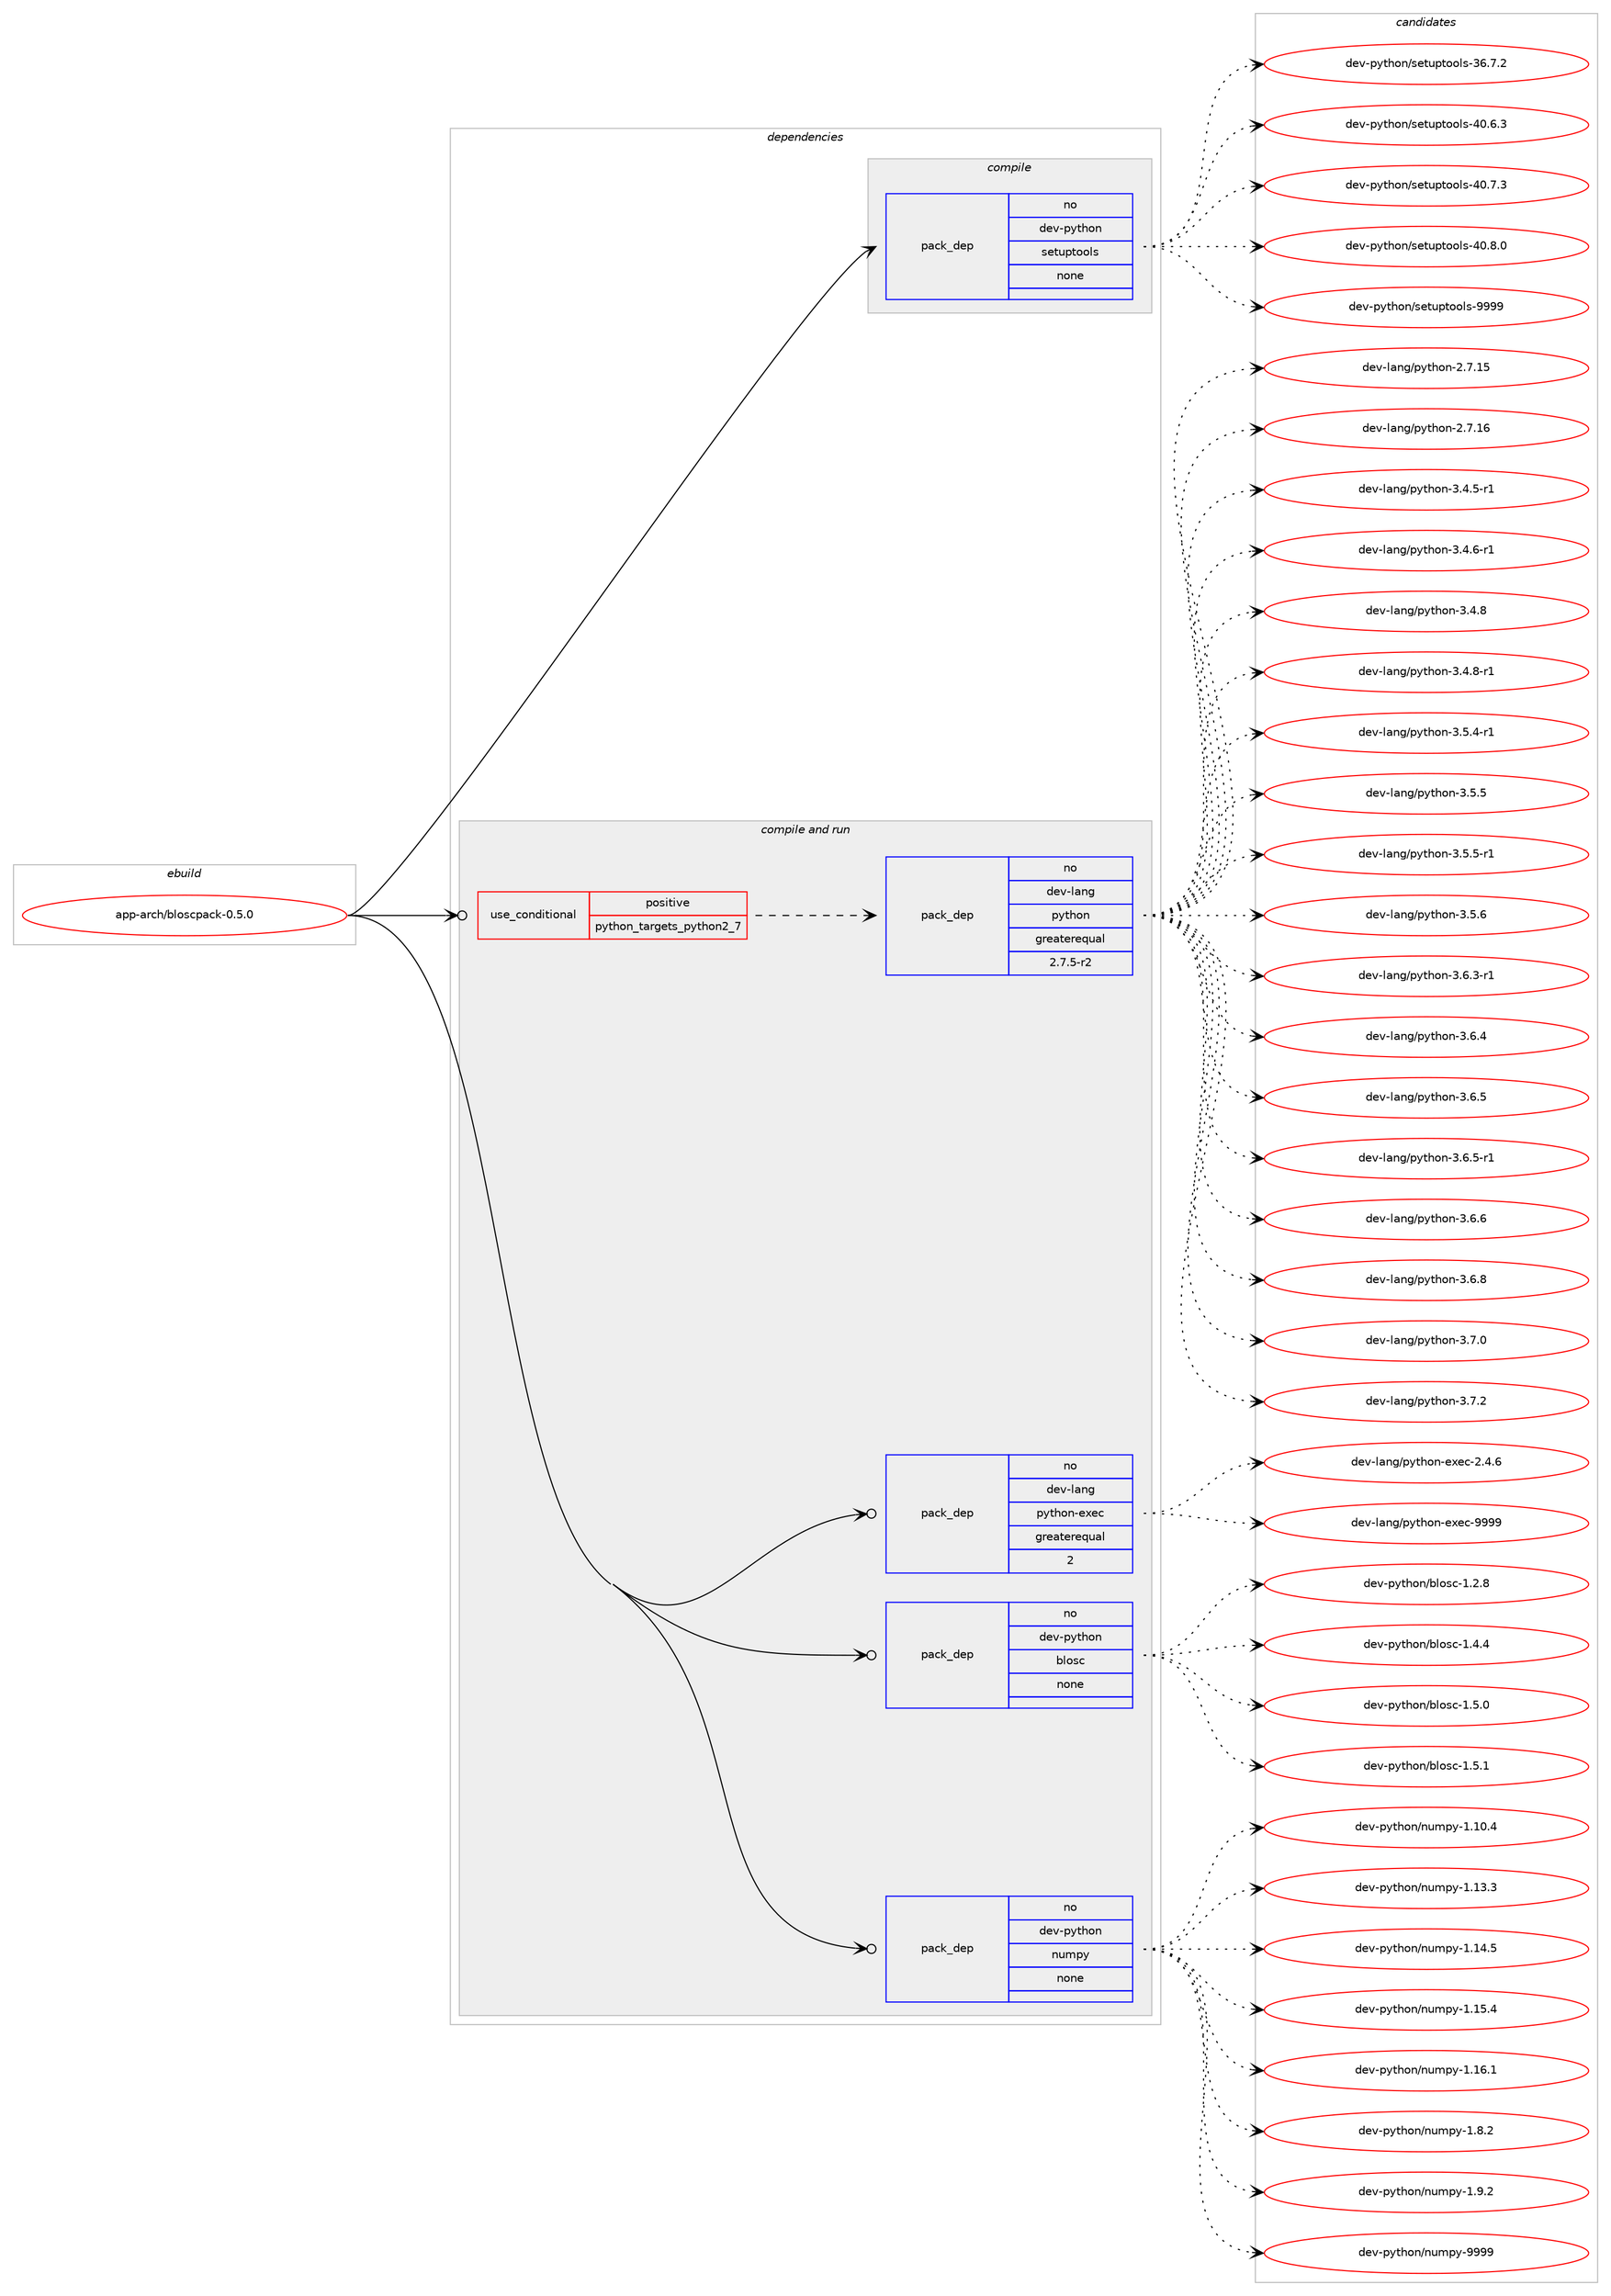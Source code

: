digraph prolog {

# *************
# Graph options
# *************

newrank=true;
concentrate=true;
compound=true;
graph [rankdir=LR,fontname=Helvetica,fontsize=10,ranksep=1.5];#, ranksep=2.5, nodesep=0.2];
edge  [arrowhead=vee];
node  [fontname=Helvetica,fontsize=10];

# **********
# The ebuild
# **********

subgraph cluster_leftcol {
color=gray;
rank=same;
label=<<i>ebuild</i>>;
id [label="app-arch/bloscpack-0.5.0", color=red, width=4, href="../app-arch/bloscpack-0.5.0.svg"];
}

# ****************
# The dependencies
# ****************

subgraph cluster_midcol {
color=gray;
label=<<i>dependencies</i>>;
subgraph cluster_compile {
fillcolor="#eeeeee";
style=filled;
label=<<i>compile</i>>;
subgraph pack904664 {
dependency1270780 [label=<<TABLE BORDER="0" CELLBORDER="1" CELLSPACING="0" CELLPADDING="4" WIDTH="220"><TR><TD ROWSPAN="6" CELLPADDING="30">pack_dep</TD></TR><TR><TD WIDTH="110">no</TD></TR><TR><TD>dev-python</TD></TR><TR><TD>setuptools</TD></TR><TR><TD>none</TD></TR><TR><TD></TD></TR></TABLE>>, shape=none, color=blue];
}
id:e -> dependency1270780:w [weight=20,style="solid",arrowhead="vee"];
}
subgraph cluster_compileandrun {
fillcolor="#eeeeee";
style=filled;
label=<<i>compile and run</i>>;
subgraph cond346397 {
dependency1270781 [label=<<TABLE BORDER="0" CELLBORDER="1" CELLSPACING="0" CELLPADDING="4"><TR><TD ROWSPAN="3" CELLPADDING="10">use_conditional</TD></TR><TR><TD>positive</TD></TR><TR><TD>python_targets_python2_7</TD></TR></TABLE>>, shape=none, color=red];
subgraph pack904665 {
dependency1270782 [label=<<TABLE BORDER="0" CELLBORDER="1" CELLSPACING="0" CELLPADDING="4" WIDTH="220"><TR><TD ROWSPAN="6" CELLPADDING="30">pack_dep</TD></TR><TR><TD WIDTH="110">no</TD></TR><TR><TD>dev-lang</TD></TR><TR><TD>python</TD></TR><TR><TD>greaterequal</TD></TR><TR><TD>2.7.5-r2</TD></TR></TABLE>>, shape=none, color=blue];
}
dependency1270781:e -> dependency1270782:w [weight=20,style="dashed",arrowhead="vee"];
}
id:e -> dependency1270781:w [weight=20,style="solid",arrowhead="odotvee"];
subgraph pack904666 {
dependency1270783 [label=<<TABLE BORDER="0" CELLBORDER="1" CELLSPACING="0" CELLPADDING="4" WIDTH="220"><TR><TD ROWSPAN="6" CELLPADDING="30">pack_dep</TD></TR><TR><TD WIDTH="110">no</TD></TR><TR><TD>dev-lang</TD></TR><TR><TD>python-exec</TD></TR><TR><TD>greaterequal</TD></TR><TR><TD>2</TD></TR></TABLE>>, shape=none, color=blue];
}
id:e -> dependency1270783:w [weight=20,style="solid",arrowhead="odotvee"];
subgraph pack904667 {
dependency1270784 [label=<<TABLE BORDER="0" CELLBORDER="1" CELLSPACING="0" CELLPADDING="4" WIDTH="220"><TR><TD ROWSPAN="6" CELLPADDING="30">pack_dep</TD></TR><TR><TD WIDTH="110">no</TD></TR><TR><TD>dev-python</TD></TR><TR><TD>blosc</TD></TR><TR><TD>none</TD></TR><TR><TD></TD></TR></TABLE>>, shape=none, color=blue];
}
id:e -> dependency1270784:w [weight=20,style="solid",arrowhead="odotvee"];
subgraph pack904668 {
dependency1270785 [label=<<TABLE BORDER="0" CELLBORDER="1" CELLSPACING="0" CELLPADDING="4" WIDTH="220"><TR><TD ROWSPAN="6" CELLPADDING="30">pack_dep</TD></TR><TR><TD WIDTH="110">no</TD></TR><TR><TD>dev-python</TD></TR><TR><TD>numpy</TD></TR><TR><TD>none</TD></TR><TR><TD></TD></TR></TABLE>>, shape=none, color=blue];
}
id:e -> dependency1270785:w [weight=20,style="solid",arrowhead="odotvee"];
}
subgraph cluster_run {
fillcolor="#eeeeee";
style=filled;
label=<<i>run</i>>;
}
}

# **************
# The candidates
# **************

subgraph cluster_choices {
rank=same;
color=gray;
label=<<i>candidates</i>>;

subgraph choice904664 {
color=black;
nodesep=1;
choice100101118451121211161041111104711510111611711211611111110811545515446554650 [label="dev-python/setuptools-36.7.2", color=red, width=4,href="../dev-python/setuptools-36.7.2.svg"];
choice100101118451121211161041111104711510111611711211611111110811545524846544651 [label="dev-python/setuptools-40.6.3", color=red, width=4,href="../dev-python/setuptools-40.6.3.svg"];
choice100101118451121211161041111104711510111611711211611111110811545524846554651 [label="dev-python/setuptools-40.7.3", color=red, width=4,href="../dev-python/setuptools-40.7.3.svg"];
choice100101118451121211161041111104711510111611711211611111110811545524846564648 [label="dev-python/setuptools-40.8.0", color=red, width=4,href="../dev-python/setuptools-40.8.0.svg"];
choice10010111845112121116104111110471151011161171121161111111081154557575757 [label="dev-python/setuptools-9999", color=red, width=4,href="../dev-python/setuptools-9999.svg"];
dependency1270780:e -> choice100101118451121211161041111104711510111611711211611111110811545515446554650:w [style=dotted,weight="100"];
dependency1270780:e -> choice100101118451121211161041111104711510111611711211611111110811545524846544651:w [style=dotted,weight="100"];
dependency1270780:e -> choice100101118451121211161041111104711510111611711211611111110811545524846554651:w [style=dotted,weight="100"];
dependency1270780:e -> choice100101118451121211161041111104711510111611711211611111110811545524846564648:w [style=dotted,weight="100"];
dependency1270780:e -> choice10010111845112121116104111110471151011161171121161111111081154557575757:w [style=dotted,weight="100"];
}
subgraph choice904665 {
color=black;
nodesep=1;
choice10010111845108971101034711212111610411111045504655464953 [label="dev-lang/python-2.7.15", color=red, width=4,href="../dev-lang/python-2.7.15.svg"];
choice10010111845108971101034711212111610411111045504655464954 [label="dev-lang/python-2.7.16", color=red, width=4,href="../dev-lang/python-2.7.16.svg"];
choice1001011184510897110103471121211161041111104551465246534511449 [label="dev-lang/python-3.4.5-r1", color=red, width=4,href="../dev-lang/python-3.4.5-r1.svg"];
choice1001011184510897110103471121211161041111104551465246544511449 [label="dev-lang/python-3.4.6-r1", color=red, width=4,href="../dev-lang/python-3.4.6-r1.svg"];
choice100101118451089711010347112121116104111110455146524656 [label="dev-lang/python-3.4.8", color=red, width=4,href="../dev-lang/python-3.4.8.svg"];
choice1001011184510897110103471121211161041111104551465246564511449 [label="dev-lang/python-3.4.8-r1", color=red, width=4,href="../dev-lang/python-3.4.8-r1.svg"];
choice1001011184510897110103471121211161041111104551465346524511449 [label="dev-lang/python-3.5.4-r1", color=red, width=4,href="../dev-lang/python-3.5.4-r1.svg"];
choice100101118451089711010347112121116104111110455146534653 [label="dev-lang/python-3.5.5", color=red, width=4,href="../dev-lang/python-3.5.5.svg"];
choice1001011184510897110103471121211161041111104551465346534511449 [label="dev-lang/python-3.5.5-r1", color=red, width=4,href="../dev-lang/python-3.5.5-r1.svg"];
choice100101118451089711010347112121116104111110455146534654 [label="dev-lang/python-3.5.6", color=red, width=4,href="../dev-lang/python-3.5.6.svg"];
choice1001011184510897110103471121211161041111104551465446514511449 [label="dev-lang/python-3.6.3-r1", color=red, width=4,href="../dev-lang/python-3.6.3-r1.svg"];
choice100101118451089711010347112121116104111110455146544652 [label="dev-lang/python-3.6.4", color=red, width=4,href="../dev-lang/python-3.6.4.svg"];
choice100101118451089711010347112121116104111110455146544653 [label="dev-lang/python-3.6.5", color=red, width=4,href="../dev-lang/python-3.6.5.svg"];
choice1001011184510897110103471121211161041111104551465446534511449 [label="dev-lang/python-3.6.5-r1", color=red, width=4,href="../dev-lang/python-3.6.5-r1.svg"];
choice100101118451089711010347112121116104111110455146544654 [label="dev-lang/python-3.6.6", color=red, width=4,href="../dev-lang/python-3.6.6.svg"];
choice100101118451089711010347112121116104111110455146544656 [label="dev-lang/python-3.6.8", color=red, width=4,href="../dev-lang/python-3.6.8.svg"];
choice100101118451089711010347112121116104111110455146554648 [label="dev-lang/python-3.7.0", color=red, width=4,href="../dev-lang/python-3.7.0.svg"];
choice100101118451089711010347112121116104111110455146554650 [label="dev-lang/python-3.7.2", color=red, width=4,href="../dev-lang/python-3.7.2.svg"];
dependency1270782:e -> choice10010111845108971101034711212111610411111045504655464953:w [style=dotted,weight="100"];
dependency1270782:e -> choice10010111845108971101034711212111610411111045504655464954:w [style=dotted,weight="100"];
dependency1270782:e -> choice1001011184510897110103471121211161041111104551465246534511449:w [style=dotted,weight="100"];
dependency1270782:e -> choice1001011184510897110103471121211161041111104551465246544511449:w [style=dotted,weight="100"];
dependency1270782:e -> choice100101118451089711010347112121116104111110455146524656:w [style=dotted,weight="100"];
dependency1270782:e -> choice1001011184510897110103471121211161041111104551465246564511449:w [style=dotted,weight="100"];
dependency1270782:e -> choice1001011184510897110103471121211161041111104551465346524511449:w [style=dotted,weight="100"];
dependency1270782:e -> choice100101118451089711010347112121116104111110455146534653:w [style=dotted,weight="100"];
dependency1270782:e -> choice1001011184510897110103471121211161041111104551465346534511449:w [style=dotted,weight="100"];
dependency1270782:e -> choice100101118451089711010347112121116104111110455146534654:w [style=dotted,weight="100"];
dependency1270782:e -> choice1001011184510897110103471121211161041111104551465446514511449:w [style=dotted,weight="100"];
dependency1270782:e -> choice100101118451089711010347112121116104111110455146544652:w [style=dotted,weight="100"];
dependency1270782:e -> choice100101118451089711010347112121116104111110455146544653:w [style=dotted,weight="100"];
dependency1270782:e -> choice1001011184510897110103471121211161041111104551465446534511449:w [style=dotted,weight="100"];
dependency1270782:e -> choice100101118451089711010347112121116104111110455146544654:w [style=dotted,weight="100"];
dependency1270782:e -> choice100101118451089711010347112121116104111110455146544656:w [style=dotted,weight="100"];
dependency1270782:e -> choice100101118451089711010347112121116104111110455146554648:w [style=dotted,weight="100"];
dependency1270782:e -> choice100101118451089711010347112121116104111110455146554650:w [style=dotted,weight="100"];
}
subgraph choice904666 {
color=black;
nodesep=1;
choice1001011184510897110103471121211161041111104510112010199455046524654 [label="dev-lang/python-exec-2.4.6", color=red, width=4,href="../dev-lang/python-exec-2.4.6.svg"];
choice10010111845108971101034711212111610411111045101120101994557575757 [label="dev-lang/python-exec-9999", color=red, width=4,href="../dev-lang/python-exec-9999.svg"];
dependency1270783:e -> choice1001011184510897110103471121211161041111104510112010199455046524654:w [style=dotted,weight="100"];
dependency1270783:e -> choice10010111845108971101034711212111610411111045101120101994557575757:w [style=dotted,weight="100"];
}
subgraph choice904667 {
color=black;
nodesep=1;
choice10010111845112121116104111110479810811111599454946504656 [label="dev-python/blosc-1.2.8", color=red, width=4,href="../dev-python/blosc-1.2.8.svg"];
choice10010111845112121116104111110479810811111599454946524652 [label="dev-python/blosc-1.4.4", color=red, width=4,href="../dev-python/blosc-1.4.4.svg"];
choice10010111845112121116104111110479810811111599454946534648 [label="dev-python/blosc-1.5.0", color=red, width=4,href="../dev-python/blosc-1.5.0.svg"];
choice10010111845112121116104111110479810811111599454946534649 [label="dev-python/blosc-1.5.1", color=red, width=4,href="../dev-python/blosc-1.5.1.svg"];
dependency1270784:e -> choice10010111845112121116104111110479810811111599454946504656:w [style=dotted,weight="100"];
dependency1270784:e -> choice10010111845112121116104111110479810811111599454946524652:w [style=dotted,weight="100"];
dependency1270784:e -> choice10010111845112121116104111110479810811111599454946534648:w [style=dotted,weight="100"];
dependency1270784:e -> choice10010111845112121116104111110479810811111599454946534649:w [style=dotted,weight="100"];
}
subgraph choice904668 {
color=black;
nodesep=1;
choice100101118451121211161041111104711011710911212145494649484652 [label="dev-python/numpy-1.10.4", color=red, width=4,href="../dev-python/numpy-1.10.4.svg"];
choice100101118451121211161041111104711011710911212145494649514651 [label="dev-python/numpy-1.13.3", color=red, width=4,href="../dev-python/numpy-1.13.3.svg"];
choice100101118451121211161041111104711011710911212145494649524653 [label="dev-python/numpy-1.14.5", color=red, width=4,href="../dev-python/numpy-1.14.5.svg"];
choice100101118451121211161041111104711011710911212145494649534652 [label="dev-python/numpy-1.15.4", color=red, width=4,href="../dev-python/numpy-1.15.4.svg"];
choice100101118451121211161041111104711011710911212145494649544649 [label="dev-python/numpy-1.16.1", color=red, width=4,href="../dev-python/numpy-1.16.1.svg"];
choice1001011184511212111610411111047110117109112121454946564650 [label="dev-python/numpy-1.8.2", color=red, width=4,href="../dev-python/numpy-1.8.2.svg"];
choice1001011184511212111610411111047110117109112121454946574650 [label="dev-python/numpy-1.9.2", color=red, width=4,href="../dev-python/numpy-1.9.2.svg"];
choice10010111845112121116104111110471101171091121214557575757 [label="dev-python/numpy-9999", color=red, width=4,href="../dev-python/numpy-9999.svg"];
dependency1270785:e -> choice100101118451121211161041111104711011710911212145494649484652:w [style=dotted,weight="100"];
dependency1270785:e -> choice100101118451121211161041111104711011710911212145494649514651:w [style=dotted,weight="100"];
dependency1270785:e -> choice100101118451121211161041111104711011710911212145494649524653:w [style=dotted,weight="100"];
dependency1270785:e -> choice100101118451121211161041111104711011710911212145494649534652:w [style=dotted,weight="100"];
dependency1270785:e -> choice100101118451121211161041111104711011710911212145494649544649:w [style=dotted,weight="100"];
dependency1270785:e -> choice1001011184511212111610411111047110117109112121454946564650:w [style=dotted,weight="100"];
dependency1270785:e -> choice1001011184511212111610411111047110117109112121454946574650:w [style=dotted,weight="100"];
dependency1270785:e -> choice10010111845112121116104111110471101171091121214557575757:w [style=dotted,weight="100"];
}
}

}
